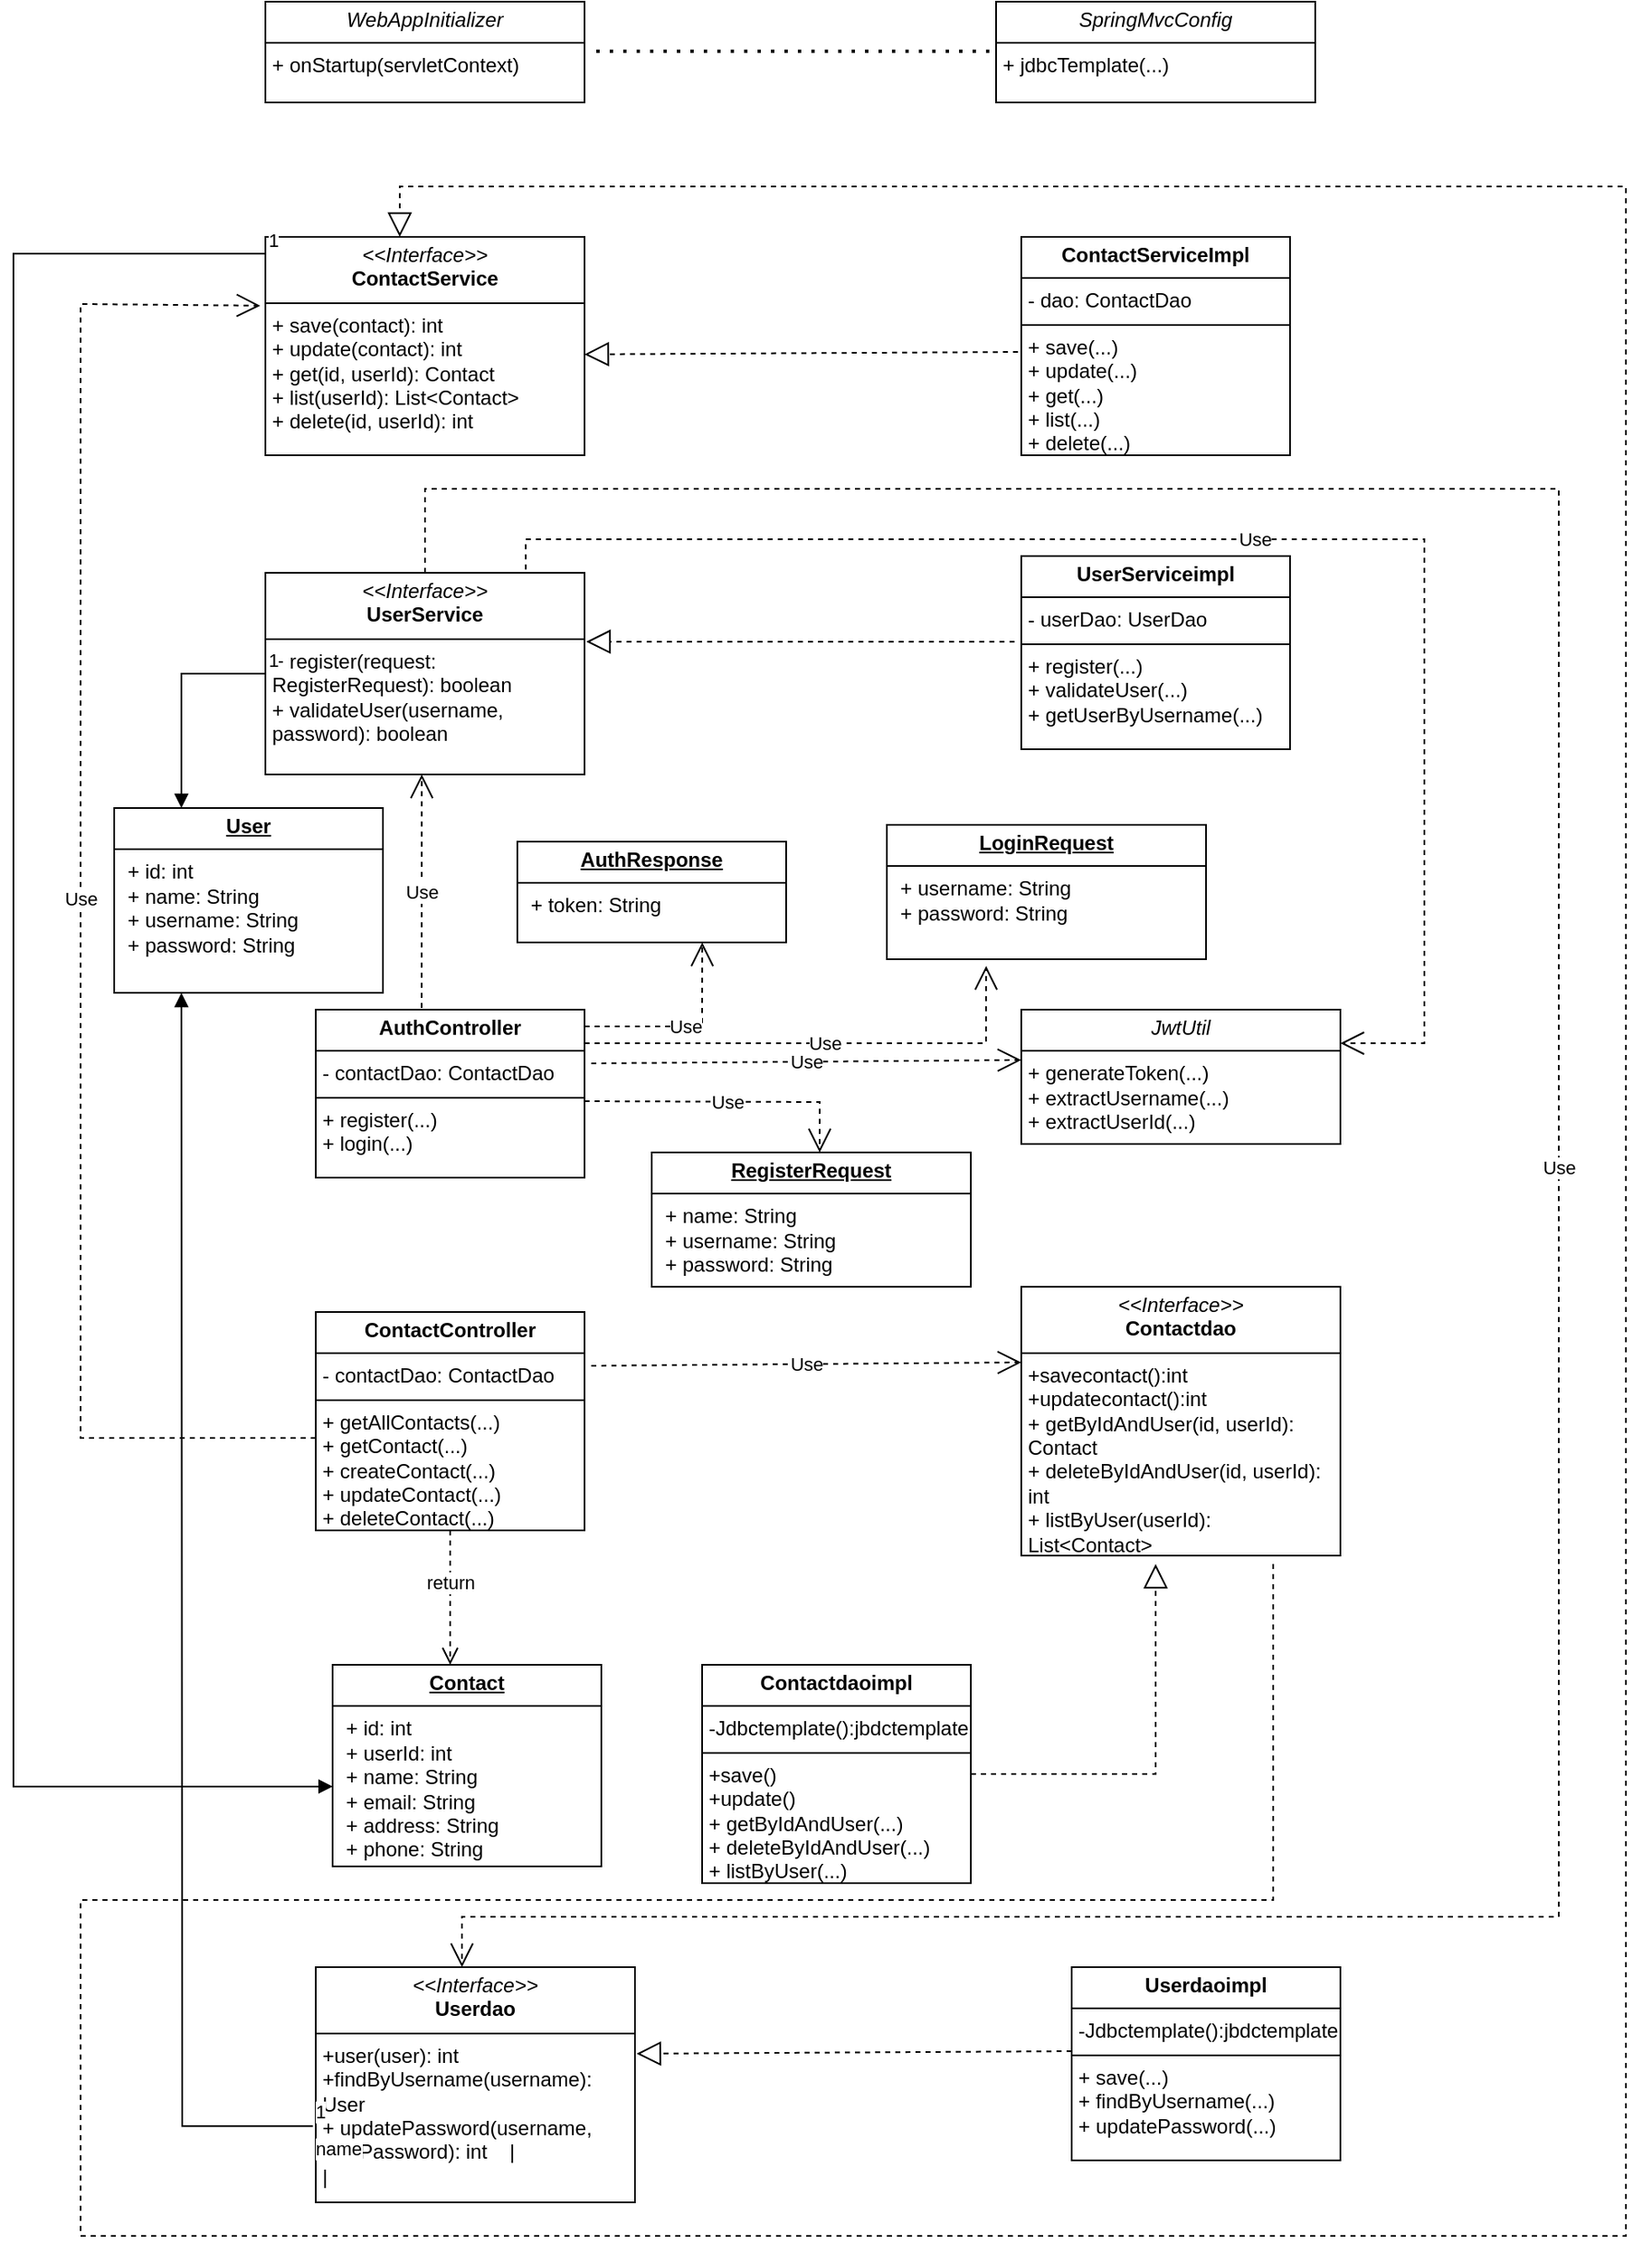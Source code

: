<mxfile version="28.0.4">
  <diagram name="Page-1" id="cW-S5kLdAMqqTbw-jyZl">
    <mxGraphModel dx="2672" dy="3108" grid="1" gridSize="10" guides="1" tooltips="1" connect="1" arrows="1" fold="1" page="1" pageScale="1" pageWidth="850" pageHeight="1100" math="0" shadow="0">
      <root>
        <mxCell id="0" />
        <mxCell id="1" parent="0" />
        <mxCell id="v57nM8_X_uZloXGhKmkq-2" value="&lt;p style=&quot;margin:0px;margin-top:4px;text-align:center;&quot;&gt;&lt;i&gt;&amp;lt;&amp;lt;Interface&amp;gt;&amp;gt;&lt;/i&gt;&lt;br&gt;&lt;b&gt;Contactdao&lt;/b&gt;&lt;/p&gt;&lt;hr size=&quot;1&quot; style=&quot;border-style:solid;&quot;&gt;&lt;p style=&quot;margin:0px;margin-left:4px;&quot;&gt;+savecontact():int&lt;/p&gt;&lt;p style=&quot;margin:0px;margin-left:4px;&quot;&gt;+updatecontact():int&lt;/p&gt;&lt;p style=&quot;margin:0px;margin-left:4px;&quot;&gt;+ getByIdAndUser(id, userId): Contact&lt;/p&gt;&lt;p style=&quot;margin:0px;margin-left:4px;&quot;&gt;+ deleteByIdAndUser(id, userId): int&amp;nbsp;&lt;/p&gt;&lt;p style=&quot;margin:0px;margin-left:4px;&quot;&gt;+ listByUser(userId): List&amp;lt;Contact&amp;gt;&amp;nbsp;&amp;nbsp;&lt;/p&gt;" style="verticalAlign=top;align=left;overflow=fill;html=1;whiteSpace=wrap;" parent="1" vertex="1">
          <mxGeometry x="440" y="-525" width="190" height="160" as="geometry" />
        </mxCell>
        <mxCell id="v57nM8_X_uZloXGhKmkq-3" value="&lt;p style=&quot;margin:0px;margin-top:4px;text-align:center;&quot;&gt;&lt;b&gt;Contactdaoimpl&lt;/b&gt;&lt;/p&gt;&lt;hr size=&quot;1&quot; style=&quot;border-style:solid;&quot;&gt;&lt;p style=&quot;margin:0px;margin-left:4px;&quot;&gt;-Jdbctemplate():jbdctemplate&lt;/p&gt;&lt;hr size=&quot;1&quot; style=&quot;border-style:solid;&quot;&gt;&lt;p style=&quot;margin:0px;margin-left:4px;&quot;&gt;+save()&lt;/p&gt;&lt;p style=&quot;margin:0px;margin-left:4px;&quot;&gt;+update()&lt;/p&gt;&lt;p style=&quot;margin:0px;margin-left:4px;&quot;&gt;+ getByIdAndUser(...)&lt;/p&gt;&lt;p style=&quot;margin:0px;margin-left:4px;&quot;&gt;+ deleteByIdAndUser(...)&lt;/p&gt;&lt;p style=&quot;margin:0px;margin-left:4px;&quot;&gt;+ listByUser(...)&amp;nbsp;&amp;nbsp;&lt;/p&gt;" style="verticalAlign=top;align=left;overflow=fill;html=1;whiteSpace=wrap;" parent="1" vertex="1">
          <mxGeometry x="250" y="-300" width="160" height="130" as="geometry" />
        </mxCell>
        <mxCell id="v57nM8_X_uZloXGhKmkq-4" value="&lt;p style=&quot;margin:0px;margin-top:4px;text-align:center;text-decoration:underline;&quot;&gt;&lt;b&gt;Contact&lt;/b&gt;&lt;/p&gt;&lt;hr size=&quot;1&quot; style=&quot;border-style:solid;&quot;&gt;&lt;p style=&quot;margin:0px;margin-left:8px;&quot;&gt;+ id: int&amp;nbsp; &amp;nbsp; &amp;nbsp; &amp;nbsp; &amp;nbsp; &amp;nbsp;&amp;nbsp;&lt;/p&gt;&lt;p style=&quot;margin:0px;margin-left:8px;&quot;&gt;+ userId: int&amp;nbsp; &amp;nbsp; &amp;nbsp; &amp;nbsp;&amp;nbsp;&lt;/p&gt;&lt;p style=&quot;margin:0px;margin-left:8px;&quot;&gt;+ name: String&amp;nbsp; &amp;nbsp; &amp;nbsp; &amp;nbsp;&lt;/p&gt;&lt;p style=&quot;margin:0px;margin-left:8px;&quot;&gt;+ email: String&amp;nbsp; &amp;nbsp; &amp;nbsp;&amp;nbsp;&lt;/p&gt;&lt;p style=&quot;margin:0px;margin-left:8px;&quot;&gt;+ address: String&amp;nbsp; &amp;nbsp;&amp;nbsp;&lt;/p&gt;&lt;p style=&quot;margin:0px;margin-left:8px;&quot;&gt;+ phone: String&amp;nbsp;&lt;/p&gt;" style="verticalAlign=top;align=left;overflow=fill;html=1;whiteSpace=wrap;" parent="1" vertex="1">
          <mxGeometry x="30" y="-300" width="160" height="120" as="geometry" />
        </mxCell>
        <mxCell id="tRRzmTRRzj6Igal3a3py-1" value="&lt;p style=&quot;margin:0px;margin-top:4px;text-align:center;text-decoration:underline;&quot;&gt;&lt;b&gt;User&lt;/b&gt;&lt;/p&gt;&lt;hr size=&quot;1&quot; style=&quot;border-style:solid;&quot;&gt;&lt;p style=&quot;margin:0px;margin-left:8px;&quot;&gt;+ id: int&amp;nbsp; &amp;nbsp; &amp;nbsp; &amp;nbsp; &amp;nbsp; &amp;nbsp;&amp;nbsp;&lt;span style=&quot;background-color: transparent; color: light-dark(rgb(0, 0, 0), rgb(255, 255, 255));&quot;&gt;&amp;nbsp; &amp;nbsp; &amp;nbsp; &amp;nbsp;&lt;/span&gt;&lt;/p&gt;&lt;p style=&quot;margin:0px;margin-left:8px;&quot;&gt;+ name: String&amp;nbsp; &amp;nbsp; &amp;nbsp; &amp;nbsp;&lt;/p&gt;&lt;p style=&quot;margin:0px;margin-left:8px;&quot;&gt;+ username: String&amp;nbsp; &amp;nbsp; &amp;nbsp;&amp;nbsp;&lt;/p&gt;&lt;p style=&quot;margin:0px;margin-left:8px;&quot;&gt;+ password: String&amp;nbsp; &amp;nbsp;&amp;nbsp;&lt;/p&gt;" style="verticalAlign=top;align=left;overflow=fill;html=1;whiteSpace=wrap;" vertex="1" parent="1">
          <mxGeometry x="-100" y="-810" width="160" height="110" as="geometry" />
        </mxCell>
        <mxCell id="tRRzmTRRzj6Igal3a3py-2" value="&lt;p style=&quot;margin:0px;margin-top:4px;text-align:center;text-decoration:underline;&quot;&gt;&lt;b&gt;AuthResponse&lt;/b&gt;&lt;/p&gt;&lt;hr size=&quot;1&quot; style=&quot;border-style:solid;&quot;&gt;&lt;p style=&quot;margin:0px;margin-left:8px;&quot;&gt;&lt;span style=&quot;background-color: transparent;&quot;&gt;+ token: String&amp;nbsp;&lt;/span&gt;&lt;span style=&quot;background-color: transparent; color: light-dark(rgb(0, 0, 0), rgb(255, 255, 255));&quot;&gt;&amp;nbsp; &amp;nbsp;&amp;nbsp;&lt;/span&gt;&lt;/p&gt;" style="verticalAlign=top;align=left;overflow=fill;html=1;whiteSpace=wrap;" vertex="1" parent="1">
          <mxGeometry x="140" y="-790" width="160" height="60" as="geometry" />
        </mxCell>
        <mxCell id="tRRzmTRRzj6Igal3a3py-3" value="&lt;p style=&quot;margin:0px;margin-top:4px;text-align:center;text-decoration:underline;&quot;&gt;&lt;b&gt;RegisterRequest&lt;/b&gt;&lt;/p&gt;&lt;hr size=&quot;1&quot; style=&quot;border-style:solid;&quot;&gt;&lt;p style=&quot;margin: 0px 0px 0px 8px;&quot;&gt;+ name: String&amp;nbsp; &amp;nbsp; &amp;nbsp; &amp;nbsp;&lt;/p&gt;&lt;p style=&quot;margin: 0px 0px 0px 8px;&quot;&gt;+ username: String&amp;nbsp; &amp;nbsp; &amp;nbsp;&amp;nbsp;&lt;/p&gt;&lt;p style=&quot;margin: 0px 0px 0px 8px;&quot;&gt;+ password: String&amp;nbsp;&amp;nbsp;&lt;/p&gt;" style="verticalAlign=top;align=left;overflow=fill;html=1;whiteSpace=wrap;" vertex="1" parent="1">
          <mxGeometry x="220" y="-605" width="190" height="80" as="geometry" />
        </mxCell>
        <mxCell id="tRRzmTRRzj6Igal3a3py-4" value="&lt;p style=&quot;margin:0px;margin-top:4px;text-align:center;text-decoration:underline;&quot;&gt;&lt;b&gt;LoginRequest&lt;/b&gt;&lt;/p&gt;&lt;hr size=&quot;1&quot; style=&quot;border-style:solid;&quot;&gt;&lt;p style=&quot;margin: 0px 0px 0px 8px;&quot;&gt;&lt;span style=&quot;background-color: transparent; color: light-dark(rgb(0, 0, 0), rgb(255, 255, 255));&quot;&gt;+ username: String&amp;nbsp; &amp;nbsp; &amp;nbsp;&amp;nbsp;&lt;/span&gt;&lt;/p&gt;&lt;p style=&quot;margin: 0px 0px 0px 8px;&quot;&gt;+ password: String&amp;nbsp;&amp;nbsp;&lt;/p&gt;" style="verticalAlign=top;align=left;overflow=fill;html=1;whiteSpace=wrap;" vertex="1" parent="1">
          <mxGeometry x="360" y="-800" width="190" height="80" as="geometry" />
        </mxCell>
        <mxCell id="tRRzmTRRzj6Igal3a3py-5" value="&lt;p style=&quot;margin:0px;margin-top:4px;text-align:center;&quot;&gt;&lt;i&gt;&amp;lt;&amp;lt;Interface&amp;gt;&amp;gt;&lt;/i&gt;&lt;br&gt;&lt;b&gt;Userdao&lt;/b&gt;&lt;/p&gt;&lt;hr size=&quot;1&quot; style=&quot;border-style:solid;&quot;&gt;&lt;p style=&quot;margin:0px;margin-left:4px;&quot;&gt;+user(user): int&lt;br&gt;&lt;/p&gt;&lt;p style=&quot;margin:0px;margin-left:4px;&quot;&gt;+findByUsername(username): User&amp;nbsp;&lt;/p&gt;&lt;p style=&quot;margin:0px;margin-left:4px;&quot;&gt;&lt;span style=&quot;background-color: transparent;&quot;&gt;+ updatePassword(username, newPassword): int&amp;nbsp; &amp;nbsp; |&lt;/span&gt;&lt;/p&gt;&lt;p style=&quot;margin:0px;margin-left:4px;&quot;&gt;|&amp;nbsp; &amp;nbsp; &amp;nbsp; &amp;nbsp; &amp;nbsp; &amp;nbsp; &amp;nbsp; &amp;nbsp; &amp;nbsp; &amp;nbsp; &amp;nbsp; &amp;nbsp; &amp;nbsp; &amp;nbsp; &amp;nbsp; &amp;nbsp; &amp;nbsp; &amp;nbsp; &amp;nbsp; &amp;nbsp; &amp;nbsp;&amp;nbsp;&lt;/p&gt;" style="verticalAlign=top;align=left;overflow=fill;html=1;whiteSpace=wrap;" vertex="1" parent="1">
          <mxGeometry x="20" y="-120" width="190" height="140" as="geometry" />
        </mxCell>
        <mxCell id="tRRzmTRRzj6Igal3a3py-6" value="&lt;p style=&quot;margin:0px;margin-top:4px;text-align:center;&quot;&gt;&lt;b&gt;Userdaoimpl&lt;/b&gt;&lt;/p&gt;&lt;hr size=&quot;1&quot; style=&quot;border-style:solid;&quot;&gt;&lt;p style=&quot;margin:0px;margin-left:4px;&quot;&gt;-Jdbctemplate():jbdctemplate&lt;/p&gt;&lt;hr size=&quot;1&quot; style=&quot;border-style:solid;&quot;&gt;&lt;p style=&quot;margin:0px;margin-left:4px;&quot;&gt;+ save(...)&amp;nbsp;&lt;/p&gt;&lt;p style=&quot;margin:0px;margin-left:4px;&quot;&gt;+ findByUsername(...)&amp;nbsp;&lt;/p&gt;&lt;p style=&quot;margin:0px;margin-left:4px;&quot;&gt;+ updatePassword(...)&amp;nbsp;&lt;/p&gt;" style="verticalAlign=top;align=left;overflow=fill;html=1;whiteSpace=wrap;" vertex="1" parent="1">
          <mxGeometry x="470" y="-120" width="160" height="115" as="geometry" />
        </mxCell>
        <mxCell id="tRRzmTRRzj6Igal3a3py-7" value="&lt;p style=&quot;margin:0px;margin-top:4px;text-align:center;&quot;&gt;&lt;i&gt;&amp;lt;&amp;lt;Interface&amp;gt;&amp;gt;&lt;/i&gt;&lt;br&gt;&lt;b&gt;UserService&lt;/b&gt;&lt;/p&gt;&lt;hr size=&quot;1&quot; style=&quot;border-style:solid;&quot;&gt;&lt;p style=&quot;margin:0px;margin-left:4px;&quot;&gt;+ register(request: RegisterRequest): boolean&lt;/p&gt;&lt;p style=&quot;margin:0px;margin-left:4px;&quot;&gt;+ validateUser(username, password): boolean&lt;/p&gt;&lt;p style=&quot;margin:0px;margin-left:4px;&quot;&gt;&lt;br&gt;&lt;/p&gt;" style="verticalAlign=top;align=left;overflow=fill;html=1;whiteSpace=wrap;" vertex="1" parent="1">
          <mxGeometry x="-10" y="-950" width="190" height="120" as="geometry" />
        </mxCell>
        <mxCell id="tRRzmTRRzj6Igal3a3py-8" value="&lt;p style=&quot;margin:0px;margin-top:4px;text-align:center;&quot;&gt;&lt;b&gt;UserServiceimpl&lt;/b&gt;&lt;/p&gt;&lt;hr size=&quot;1&quot; style=&quot;border-style:solid;&quot;&gt;&lt;p style=&quot;margin:0px;margin-left:4px;&quot;&gt;- userDao: UserDao&amp;nbsp;&lt;/p&gt;&lt;hr size=&quot;1&quot; style=&quot;border-style:solid;&quot;&gt;&lt;p style=&quot;margin:0px;margin-left:4px;&quot;&gt;+ register(...)&amp;nbsp;&amp;nbsp;&lt;/p&gt;&lt;p style=&quot;margin:0px;margin-left:4px;&quot;&gt;+ validateUser(...)&lt;/p&gt;&lt;p style=&quot;margin:0px;margin-left:4px;&quot;&gt;+ getUserByUsername(...)&amp;nbsp;&amp;nbsp;&lt;/p&gt;" style="verticalAlign=top;align=left;overflow=fill;html=1;whiteSpace=wrap;" vertex="1" parent="1">
          <mxGeometry x="440" y="-960" width="160" height="115" as="geometry" />
        </mxCell>
        <mxCell id="tRRzmTRRzj6Igal3a3py-9" value="&lt;p style=&quot;margin:0px;margin-top:4px;text-align:center;&quot;&gt;&lt;i&gt;&amp;lt;&amp;lt;Interface&amp;gt;&amp;gt;&lt;/i&gt;&lt;br&gt;&lt;b&gt;ContactService&lt;/b&gt;&lt;/p&gt;&lt;hr size=&quot;1&quot; style=&quot;border-style:solid;&quot;&gt;&lt;p style=&quot;margin:0px;margin-left:4px;&quot;&gt;+ save(contact): int&amp;nbsp;&lt;/p&gt;&lt;p style=&quot;margin:0px;margin-left:4px;&quot;&gt;+ update(contact): int&amp;nbsp;&lt;/p&gt;&lt;p style=&quot;margin:0px;margin-left:4px;&quot;&gt;+ get(id, userId): Contact&lt;/p&gt;&lt;p style=&quot;margin:0px;margin-left:4px;&quot;&gt;+ list(userId): List&amp;lt;Contact&amp;gt;&lt;/p&gt;&lt;p style=&quot;margin:0px;margin-left:4px;&quot;&gt;+ delete(id, userId): int&lt;/p&gt;&lt;p style=&quot;margin:0px;margin-left:4px;&quot;&gt;&lt;br&gt;&lt;/p&gt;" style="verticalAlign=top;align=left;overflow=fill;html=1;whiteSpace=wrap;" vertex="1" parent="1">
          <mxGeometry x="-10" y="-1150" width="190" height="130" as="geometry" />
        </mxCell>
        <mxCell id="tRRzmTRRzj6Igal3a3py-10" value="&lt;p style=&quot;margin:0px;margin-top:4px;text-align:center;&quot;&gt;&lt;b&gt;ContactServiceImpl&lt;/b&gt;&lt;/p&gt;&lt;hr size=&quot;1&quot; style=&quot;border-style:solid;&quot;&gt;&lt;p style=&quot;margin:0px;margin-left:4px;&quot;&gt;- dao: ContactDao&amp;nbsp;&lt;/p&gt;&lt;hr size=&quot;1&quot; style=&quot;border-style:solid;&quot;&gt;&lt;p style=&quot;margin:0px;margin-left:4px;&quot;&gt;&lt;span style=&quot;background-color: transparent;&quot;&gt;+ save(...)&lt;/span&gt;&lt;/p&gt;&lt;p style=&quot;margin:0px;margin-left:4px;&quot;&gt;&lt;span style=&quot;background-color: transparent;&quot;&gt;+ update(...)&amp;nbsp;&lt;/span&gt;&lt;/p&gt;&lt;p style=&quot;margin:0px;margin-left:4px;&quot;&gt;&lt;span style=&quot;background-color: transparent;&quot;&gt;+ get(...)&amp;nbsp; &amp;nbsp;&lt;/span&gt;&lt;/p&gt;&lt;p style=&quot;margin:0px;margin-left:4px;&quot;&gt;&lt;span style=&quot;background-color: transparent;&quot;&gt;+ list(...)&amp;nbsp;&amp;nbsp;&lt;/span&gt;&lt;/p&gt;&lt;p style=&quot;margin:0px;margin-left:4px;&quot;&gt;&lt;span style=&quot;background-color: transparent;&quot;&gt;+ delete(...)&amp;nbsp;&lt;/span&gt;&lt;span style=&quot;background-color: transparent; color: light-dark(rgb(0, 0, 0), rgb(255, 255, 255));&quot;&gt;&amp;nbsp;&lt;/span&gt;&lt;/p&gt;" style="verticalAlign=top;align=left;overflow=fill;html=1;whiteSpace=wrap;" vertex="1" parent="1">
          <mxGeometry x="440" y="-1150" width="160" height="130" as="geometry" />
        </mxCell>
        <mxCell id="tRRzmTRRzj6Igal3a3py-11" value="&lt;p style=&quot;margin:0px;margin-top:4px;text-align:center;&quot;&gt;&lt;b&gt;ContactController&lt;/b&gt;&lt;/p&gt;&lt;hr size=&quot;1&quot; style=&quot;border-style:solid;&quot;&gt;&lt;p style=&quot;margin:0px;margin-left:4px;&quot;&gt;- contactDao: ContactDao&lt;/p&gt;&lt;hr size=&quot;1&quot; style=&quot;border-style:solid;&quot;&gt;&lt;p style=&quot;margin:0px;margin-left:4px;&quot;&gt;+ getAllContacts(...)&lt;/p&gt;&lt;p style=&quot;margin:0px;margin-left:4px;&quot;&gt;+ getContact(...)&lt;/p&gt;&lt;p style=&quot;margin:0px;margin-left:4px;&quot;&gt;+ createContact(...)&amp;nbsp;&lt;/p&gt;&lt;p style=&quot;margin:0px;margin-left:4px;&quot;&gt;+ updateContact(...)&amp;nbsp;&lt;/p&gt;&lt;p style=&quot;margin:0px;margin-left:4px;&quot;&gt;+ deleteContact(...)&lt;/p&gt;&lt;p style=&quot;margin:0px;margin-left:4px;&quot;&gt;&lt;br&gt;&lt;/p&gt;" style="verticalAlign=top;align=left;overflow=fill;html=1;whiteSpace=wrap;" vertex="1" parent="1">
          <mxGeometry x="20" y="-510" width="160" height="130" as="geometry" />
        </mxCell>
        <mxCell id="tRRzmTRRzj6Igal3a3py-12" value="&lt;p style=&quot;margin:0px;margin-top:4px;text-align:center;&quot;&gt;&lt;b&gt;AuthController&lt;/b&gt;&lt;/p&gt;&lt;hr size=&quot;1&quot; style=&quot;border-style:solid;&quot;&gt;&lt;p style=&quot;margin:0px;margin-left:4px;&quot;&gt;- contactDao: ContactDao&lt;/p&gt;&lt;hr size=&quot;1&quot; style=&quot;border-style:solid;&quot;&gt;&lt;p style=&quot;margin:0px;margin-left:4px;&quot;&gt;+ register(...)&amp;nbsp;&lt;/p&gt;&lt;p style=&quot;margin:0px;margin-left:4px;&quot;&gt;+ login(...)&amp;nbsp;&lt;/p&gt;&lt;p style=&quot;margin:0px;margin-left:4px;&quot;&gt;&lt;br&gt;&lt;/p&gt;" style="verticalAlign=top;align=left;overflow=fill;html=1;whiteSpace=wrap;" vertex="1" parent="1">
          <mxGeometry x="20" y="-690" width="160" height="100" as="geometry" />
        </mxCell>
        <mxCell id="tRRzmTRRzj6Igal3a3py-13" value="&lt;p style=&quot;margin:0px;margin-top:4px;text-align:center;&quot;&gt;&lt;i&gt;JwtUtil&lt;/i&gt;&lt;/p&gt;&lt;hr size=&quot;1&quot; style=&quot;border-style:solid;&quot;&gt;&lt;p style=&quot;margin:0px;margin-left:4px;&quot;&gt;+ generateToken(...)&lt;/p&gt;&lt;p style=&quot;margin:0px;margin-left:4px;&quot;&gt;+ extractUsername(...)&lt;/p&gt;&lt;p style=&quot;margin:0px;margin-left:4px;&quot;&gt;+ extractUserId(...)&lt;/p&gt;&lt;p style=&quot;margin:0px;margin-left:4px;&quot;&gt;&lt;br&gt;&lt;/p&gt;" style="verticalAlign=top;align=left;overflow=fill;html=1;whiteSpace=wrap;" vertex="1" parent="1">
          <mxGeometry x="440" y="-690" width="190" height="80" as="geometry" />
        </mxCell>
        <mxCell id="tRRzmTRRzj6Igal3a3py-14" value="&lt;p style=&quot;margin:0px;margin-top:4px;text-align:center;&quot;&gt;&lt;i&gt;WebAppInitializer&lt;/i&gt;&lt;/p&gt;&lt;hr size=&quot;1&quot; style=&quot;border-style:solid;&quot;&gt;&lt;p style=&quot;margin:0px;margin-left:4px;&quot;&gt;+ onStartup(servletContext)&lt;/p&gt;&lt;p style=&quot;margin:0px;margin-left:4px;&quot;&gt;&lt;br&gt;&lt;/p&gt;" style="verticalAlign=top;align=left;overflow=fill;html=1;whiteSpace=wrap;" vertex="1" parent="1">
          <mxGeometry x="-10" y="-1290" width="190" height="60" as="geometry" />
        </mxCell>
        <mxCell id="tRRzmTRRzj6Igal3a3py-15" value="&lt;p style=&quot;margin:0px;margin-top:4px;text-align:center;&quot;&gt;&lt;i&gt;SpringMvcConfig&lt;/i&gt;&lt;/p&gt;&lt;hr size=&quot;1&quot; style=&quot;border-style:solid;&quot;&gt;&lt;p style=&quot;margin:0px;margin-left:4px;&quot;&gt;+ jdbcTemplate(...)&lt;/p&gt;&lt;p style=&quot;margin:0px;margin-left:4px;&quot;&gt;&lt;br&gt;&lt;/p&gt;" style="verticalAlign=top;align=left;overflow=fill;html=1;whiteSpace=wrap;" vertex="1" parent="1">
          <mxGeometry x="425" y="-1290" width="190" height="60" as="geometry" />
        </mxCell>
        <mxCell id="tRRzmTRRzj6Igal3a3py-16" value="" style="endArrow=none;dashed=1;html=1;dashPattern=1 3;strokeWidth=2;rounded=0;" edge="1" parent="1">
          <mxGeometry width="50" height="50" relative="1" as="geometry">
            <mxPoint x="187" y="-1260.5" as="sourcePoint" />
            <mxPoint x="425.04" y="-1260.5" as="targetPoint" />
          </mxGeometry>
        </mxCell>
        <mxCell id="tRRzmTRRzj6Igal3a3py-17" value="" style="endArrow=block;dashed=1;endFill=0;endSize=12;html=1;rounded=0;exitX=-0.012;exitY=0.554;exitDx=0;exitDy=0;exitPerimeter=0;entryX=1;entryY=0.538;entryDx=0;entryDy=0;entryPerimeter=0;" edge="1" parent="1" target="tRRzmTRRzj6Igal3a3py-9">
          <mxGeometry width="160" relative="1" as="geometry">
            <mxPoint x="438.08" y="-1081.49" as="sourcePoint" />
            <mxPoint x="180" y="-1088.51" as="targetPoint" />
          </mxGeometry>
        </mxCell>
        <mxCell id="tRRzmTRRzj6Igal3a3py-18" value="" style="endArrow=block;dashed=1;endFill=0;endSize=12;html=1;rounded=0;exitX=-0.025;exitY=0.443;exitDx=0;exitDy=0;exitPerimeter=0;" edge="1" parent="1" source="tRRzmTRRzj6Igal3a3py-8">
          <mxGeometry width="160" relative="1" as="geometry">
            <mxPoint x="440.0" y="-886.49" as="sourcePoint" />
            <mxPoint x="181" y="-909" as="targetPoint" />
          </mxGeometry>
        </mxCell>
        <mxCell id="tRRzmTRRzj6Igal3a3py-21" value="Use" style="endArrow=open;endSize=12;dashed=1;html=1;rounded=0;exitX=1.025;exitY=0.32;exitDx=0;exitDy=0;exitPerimeter=0;" edge="1" parent="1" source="tRRzmTRRzj6Igal3a3py-12">
          <mxGeometry width="160" relative="1" as="geometry">
            <mxPoint x="280" y="-660" as="sourcePoint" />
            <mxPoint x="440" y="-660" as="targetPoint" />
          </mxGeometry>
        </mxCell>
        <mxCell id="tRRzmTRRzj6Igal3a3py-22" value="Use" style="endArrow=open;endSize=12;dashed=1;html=1;rounded=0;exitX=1.025;exitY=0.32;exitDx=0;exitDy=0;exitPerimeter=0;" edge="1" parent="1">
          <mxGeometry width="160" relative="1" as="geometry">
            <mxPoint x="184" y="-478" as="sourcePoint" />
            <mxPoint x="440" y="-480" as="targetPoint" />
          </mxGeometry>
        </mxCell>
        <mxCell id="tRRzmTRRzj6Igal3a3py-24" value="" style="endArrow=block;dashed=1;endFill=0;endSize=12;html=1;rounded=0;exitX=1;exitY=0.5;exitDx=0;exitDy=0;" edge="1" parent="1" source="v57nM8_X_uZloXGhKmkq-3">
          <mxGeometry width="160" relative="1" as="geometry">
            <mxPoint x="420" y="-220" as="sourcePoint" />
            <mxPoint x="520" y="-360" as="targetPoint" />
            <Array as="points">
              <mxPoint x="520" y="-235" />
            </Array>
          </mxGeometry>
        </mxCell>
        <mxCell id="tRRzmTRRzj6Igal3a3py-25" value="" style="endArrow=block;dashed=1;endFill=0;endSize=12;html=1;rounded=0;exitX=-0.012;exitY=0.554;exitDx=0;exitDy=0;exitPerimeter=0;entryX=1.005;entryY=0.375;entryDx=0;entryDy=0;entryPerimeter=0;" edge="1" parent="1">
          <mxGeometry width="160" relative="1" as="geometry">
            <mxPoint x="470" y="-70" as="sourcePoint" />
            <mxPoint x="211" y="-68.51" as="targetPoint" />
          </mxGeometry>
        </mxCell>
        <mxCell id="tRRzmTRRzj6Igal3a3py-26" value="Use" style="endArrow=open;endSize=12;dashed=1;html=1;rounded=0;exitX=0.394;exitY=-0.01;exitDx=0;exitDy=0;exitPerimeter=0;entryX=0.49;entryY=1;entryDx=0;entryDy=0;entryPerimeter=0;" edge="1" parent="1" source="tRRzmTRRzj6Igal3a3py-12" target="tRRzmTRRzj6Igal3a3py-7">
          <mxGeometry width="160" relative="1" as="geometry">
            <mxPoint x="110" y="-748" as="sourcePoint" />
            <mxPoint x="80" y="-800" as="targetPoint" />
          </mxGeometry>
        </mxCell>
        <mxCell id="tRRzmTRRzj6Igal3a3py-27" value="Use" style="endArrow=open;endSize=12;dashed=1;html=1;rounded=0;entryX=0.311;entryY=1.05;entryDx=0;entryDy=0;entryPerimeter=0;" edge="1" parent="1" target="tRRzmTRRzj6Igal3a3py-4">
          <mxGeometry width="160" relative="1" as="geometry">
            <mxPoint x="180" y="-670" as="sourcePoint" />
            <mxPoint x="340" y="-670" as="targetPoint" />
            <Array as="points">
              <mxPoint x="419" y="-670" />
            </Array>
          </mxGeometry>
        </mxCell>
        <mxCell id="tRRzmTRRzj6Igal3a3py-29" value="Use" style="endArrow=open;endSize=12;dashed=1;html=1;rounded=0;entryX=0.688;entryY=1;entryDx=0;entryDy=0;entryPerimeter=0;" edge="1" parent="1" target="tRRzmTRRzj6Igal3a3py-2">
          <mxGeometry width="160" relative="1" as="geometry">
            <mxPoint x="180" y="-680" as="sourcePoint" />
            <mxPoint x="340" y="-680" as="targetPoint" />
            <Array as="points">
              <mxPoint x="250" y="-680" />
            </Array>
          </mxGeometry>
        </mxCell>
        <mxCell id="tRRzmTRRzj6Igal3a3py-33" value="Use" style="endArrow=open;endSize=12;dashed=1;html=1;rounded=0;" edge="1" parent="1">
          <mxGeometry width="160" relative="1" as="geometry">
            <mxPoint x="180" y="-635.5" as="sourcePoint" />
            <mxPoint x="320" y="-605" as="targetPoint" />
            <Array as="points">
              <mxPoint x="320" y="-635" />
            </Array>
          </mxGeometry>
        </mxCell>
        <mxCell id="tRRzmTRRzj6Igal3a3py-36" value="return" style="html=1;verticalAlign=bottom;endArrow=open;dashed=1;endSize=8;curved=0;rounded=0;exitX=0.5;exitY=1;exitDx=0;exitDy=0;" edge="1" parent="1" source="tRRzmTRRzj6Igal3a3py-11">
          <mxGeometry relative="1" as="geometry">
            <mxPoint x="160" y="-320" as="sourcePoint" />
            <mxPoint x="100" y="-300" as="targetPoint" />
          </mxGeometry>
        </mxCell>
        <mxCell id="tRRzmTRRzj6Igal3a3py-37" value="Use" style="endArrow=open;endSize=12;dashed=1;html=1;rounded=0;exitX=0;exitY=0.577;exitDx=0;exitDy=0;exitPerimeter=0;entryX=-0.016;entryY=0.315;entryDx=0;entryDy=0;entryPerimeter=0;" edge="1" parent="1" source="tRRzmTRRzj6Igal3a3py-11" target="tRRzmTRRzj6Igal3a3py-9">
          <mxGeometry width="160" relative="1" as="geometry">
            <mxPoint x="-60" y="-435" as="sourcePoint" />
            <mxPoint x="-20" y="-1110" as="targetPoint" />
            <Array as="points">
              <mxPoint x="-120" y="-435" />
              <mxPoint x="-120" y="-1110" />
            </Array>
          </mxGeometry>
        </mxCell>
        <mxCell id="tRRzmTRRzj6Igal3a3py-39" value="Use" style="endArrow=open;endSize=12;dashed=1;html=1;rounded=0;entryX=0.458;entryY=0;entryDx=0;entryDy=0;entryPerimeter=0;exitX=0.5;exitY=0;exitDx=0;exitDy=0;" edge="1" parent="1" source="tRRzmTRRzj6Igal3a3py-7" target="tRRzmTRRzj6Igal3a3py-5">
          <mxGeometry width="160" relative="1" as="geometry">
            <mxPoint x="90" y="-1010" as="sourcePoint" />
            <mxPoint x="90" y="-150" as="targetPoint" />
            <Array as="points">
              <mxPoint x="85" y="-1000" />
              <mxPoint x="760" y="-1000" />
              <mxPoint x="760" y="-150" />
              <mxPoint x="107" y="-150" />
            </Array>
          </mxGeometry>
        </mxCell>
        <mxCell id="tRRzmTRRzj6Igal3a3py-41" value="" style="endArrow=block;endFill=1;html=1;edgeStyle=orthogonalEdgeStyle;align=left;verticalAlign=top;rounded=0;entryX=0.25;entryY=0;entryDx=0;entryDy=0;exitX=0;exitY=0.5;exitDx=0;exitDy=0;" edge="1" parent="1" source="tRRzmTRRzj6Igal3a3py-7" target="tRRzmTRRzj6Igal3a3py-1">
          <mxGeometry x="-1" relative="1" as="geometry">
            <mxPoint x="-60" y="-890" as="sourcePoint" />
            <mxPoint x="40" y="-970" as="targetPoint" />
            <mxPoint as="offset" />
          </mxGeometry>
        </mxCell>
        <mxCell id="tRRzmTRRzj6Igal3a3py-42" value="1" style="edgeLabel;resizable=0;html=1;align=left;verticalAlign=bottom;" connectable="0" vertex="1" parent="tRRzmTRRzj6Igal3a3py-41">
          <mxGeometry x="-1" relative="1" as="geometry" />
        </mxCell>
        <mxCell id="tRRzmTRRzj6Igal3a3py-43" value="Use" style="endArrow=open;endSize=12;dashed=1;html=1;rounded=0;exitX=0.816;exitY=-0.017;exitDx=0;exitDy=0;exitPerimeter=0;entryX=1;entryY=0.25;entryDx=0;entryDy=0;" edge="1" parent="1" source="tRRzmTRRzj6Igal3a3py-7" target="tRRzmTRRzj6Igal3a3py-13">
          <mxGeometry width="160" relative="1" as="geometry">
            <mxPoint x="140" y="-970" as="sourcePoint" />
            <mxPoint x="680" y="-660" as="targetPoint" />
            <Array as="points">
              <mxPoint x="145" y="-970" />
              <mxPoint x="680" y="-970" />
              <mxPoint x="680" y="-670" />
            </Array>
          </mxGeometry>
        </mxCell>
        <mxCell id="tRRzmTRRzj6Igal3a3py-45" value="" style="endArrow=block;dashed=1;endFill=0;endSize=12;html=1;rounded=0;entryX=0.421;entryY=0;entryDx=0;entryDy=0;entryPerimeter=0;" edge="1" parent="1" target="tRRzmTRRzj6Igal3a3py-9">
          <mxGeometry width="160" relative="1" as="geometry">
            <mxPoint x="590" y="-360" as="sourcePoint" />
            <mxPoint x="150" y="-1198.51" as="targetPoint" />
            <Array as="points">
              <mxPoint x="590" y="-160" />
              <mxPoint x="-120" y="-160" />
              <mxPoint x="-120" y="40" />
              <mxPoint x="800" y="40" />
              <mxPoint x="800" y="-1180" />
              <mxPoint x="70" y="-1180" />
            </Array>
          </mxGeometry>
        </mxCell>
        <mxCell id="tRRzmTRRzj6Igal3a3py-48" value="" style="endArrow=block;endFill=1;html=1;edgeStyle=orthogonalEdgeStyle;align=left;verticalAlign=top;rounded=0;entryX=0.001;entryY=0.604;entryDx=0;entryDy=0;entryPerimeter=0;" edge="1" parent="1" target="v57nM8_X_uZloXGhKmkq-4">
          <mxGeometry x="-1" relative="1" as="geometry">
            <mxPoint x="-10" y="-1140" as="sourcePoint" />
            <mxPoint x="-160" y="-1045" as="targetPoint" />
            <mxPoint as="offset" />
            <Array as="points">
              <mxPoint x="-160" y="-1140" />
              <mxPoint x="-160" y="-228" />
            </Array>
          </mxGeometry>
        </mxCell>
        <mxCell id="tRRzmTRRzj6Igal3a3py-49" value="1" style="edgeLabel;resizable=0;html=1;align=left;verticalAlign=bottom;" connectable="0" vertex="1" parent="tRRzmTRRzj6Igal3a3py-48">
          <mxGeometry x="-1" relative="1" as="geometry" />
        </mxCell>
        <mxCell id="tRRzmTRRzj6Igal3a3py-50" value="name" style="endArrow=block;endFill=1;html=1;edgeStyle=orthogonalEdgeStyle;align=left;verticalAlign=top;rounded=0;exitX=-0.009;exitY=0.676;exitDx=0;exitDy=0;exitPerimeter=0;" edge="1" parent="1" source="tRRzmTRRzj6Igal3a3py-5">
          <mxGeometry x="-1" relative="1" as="geometry">
            <mxPoint x="-300" y="-200" as="sourcePoint" />
            <mxPoint x="-60" y="-700" as="targetPoint" />
          </mxGeometry>
        </mxCell>
        <mxCell id="tRRzmTRRzj6Igal3a3py-51" value="1" style="edgeLabel;resizable=0;html=1;align=left;verticalAlign=bottom;" connectable="0" vertex="1" parent="tRRzmTRRzj6Igal3a3py-50">
          <mxGeometry x="-1" relative="1" as="geometry" />
        </mxCell>
      </root>
    </mxGraphModel>
  </diagram>
</mxfile>
